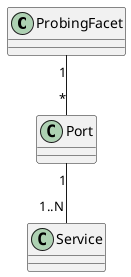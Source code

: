 @startuml

class ProbingFacet {

}

class Port {

}

class Service {

}

ProbingFacet "1" -- "*" Port
Port "1" -- "1..N" Service

@enduml
